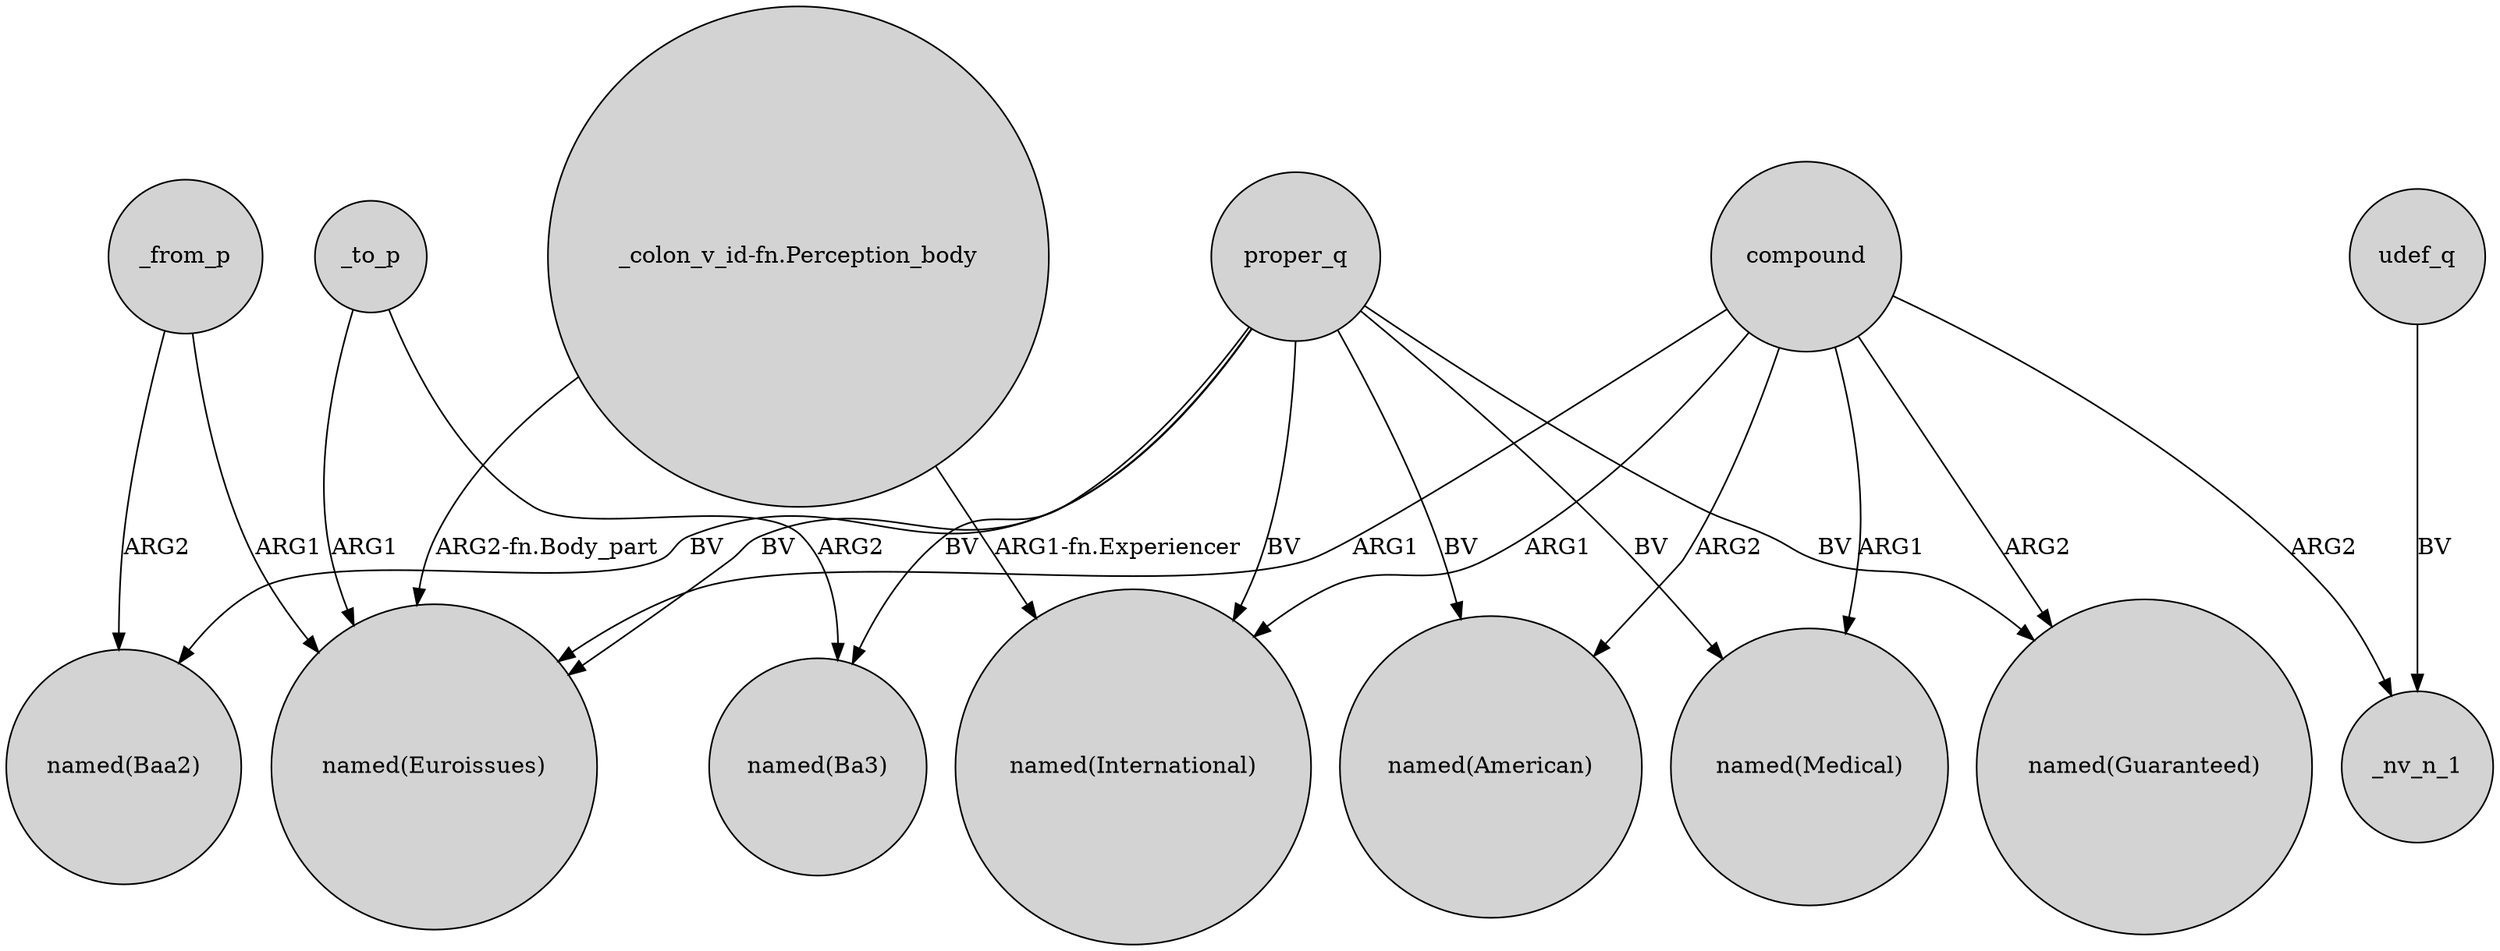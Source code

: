 digraph {
	node [shape=circle style=filled]
	proper_q -> "named(Baa2)" [label=BV]
	proper_q -> "named(Ba3)" [label=BV]
	proper_q -> "named(Euroissues)" [label=BV]
	"_colon_v_id-fn.Perception_body" -> "named(International)" [label="ARG1-fn.Experiencer"]
	compound -> _nv_n_1 [label=ARG2]
	compound -> "named(International)" [label=ARG1]
	proper_q -> "named(Medical)" [label=BV]
	_to_p -> "named(Ba3)" [label=ARG2]
	proper_q -> "named(Guaranteed)" [label=BV]
	compound -> "named(Medical)" [label=ARG1]
	_to_p -> "named(Euroissues)" [label=ARG1]
	compound -> "named(Guaranteed)" [label=ARG2]
	proper_q -> "named(International)" [label=BV]
	_from_p -> "named(Baa2)" [label=ARG2]
	udef_q -> _nv_n_1 [label=BV]
	compound -> "named(American)" [label=ARG2]
	proper_q -> "named(American)" [label=BV]
	"_colon_v_id-fn.Perception_body" -> "named(Euroissues)" [label="ARG2-fn.Body_part"]
	compound -> "named(Euroissues)" [label=ARG1]
	_from_p -> "named(Euroissues)" [label=ARG1]
}
